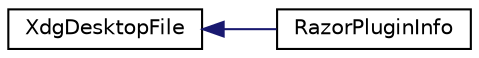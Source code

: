 digraph G
{
  edge [fontname="Helvetica",fontsize="10",labelfontname="Helvetica",labelfontsize="10"];
  node [fontname="Helvetica",fontsize="10",shape=record];
  rankdir=LR;
  Node1 [label="XdgDesktopFile",height=0.2,width=0.4,color="black", fillcolor="white", style="filled",URL="$classXdgDesktopFile.html",tooltip="Desktop files handling. XdgDesktopFile class gives the interface for reading the values from the XDG ..."];
  Node1 -> Node2 [dir=back,color="midnightblue",fontsize="10",style="solid",fontname="Helvetica"];
  Node2 [label="RazorPluginInfo",height=0.2,width=0.4,color="black", fillcolor="white", style="filled",URL="$classRazorPluginInfo.html"];
}
